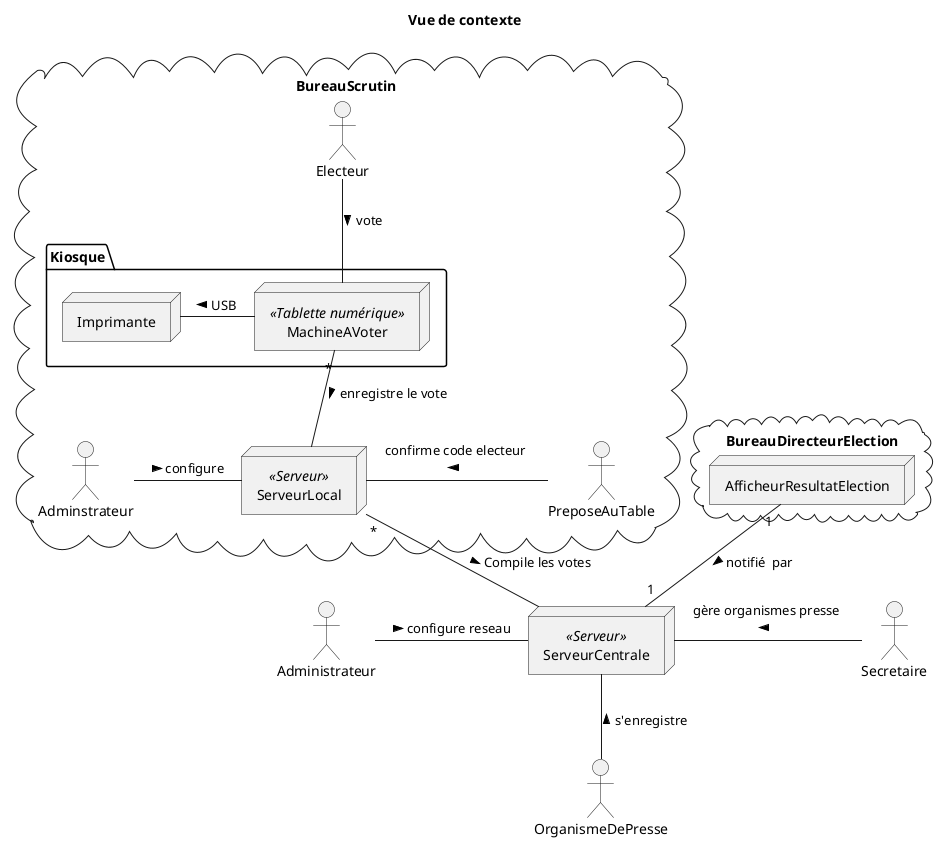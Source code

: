 @startuml déploiement
title Vue de contexte
cloud BureauScrutin{
  package Kiosque {
    node MachineAVoter <<Tablette numérique>> as MAV
    node Imprimante
  }
  Actor Adminstrateur as AL
  Node ServeurLocal <<Serveur>> as SL
  Actor PreposeAuTable as P
  Actor Electeur as E

}

Node ServeurCentrale <<Serveur>> as SC
Actor Secretaire as S
Actor OrganismeDePresse as OP
Actor Administrateur as AC
cloud BureauDirecteurElection{
  node AfficheurResultatElection as ARE 
}
ARE "1" -- "1" SC: notifié  par > 
AL -r- SL: configure >
MAV -l- Imprimante: USB >
E -- MAV: vote >
MAV "*" --  SL: enregistre le vote >
S  -l- SC: gère organismes presse \n <
OP -u-  SC: s'enregistre >
SL "*" -- SC: Compile les votes >
P -l- SL: confirme code electeur \n <
AC -r- SC: configure reseau >

@enduml


@startuml API's
title Vue de contexte
title Vue de contexte
cloud BureauScrutin{
  package Kiosque {
    node MachineAVoter <<Tablette numérique>> as MAV
    node Imprimante
    
  }
  interface "IAdmin" as IAdmin
  interface "IVote" as IV
  interface "IEnregistrementVote" as IEV
  Actor Adminstrateur as AL
  Node ServeurLocal <<Serveur>> as SL
  Actor PreposeAuTable as P
  Actor Electeur as E
  interface "IConfirmeElecteur" as ICE


}

interface "IAdminCentral" as IAdminC
interface "IManageOrganismePress" as IMOP 
interface "IResultatVotes" as IROP
Node ServeurCentrale <<Serveur>> as SC
Actor Secretaire as S
Actor OrganismeDePresse as OP
Actor Administrateur as AC
cloud BureauDirecteurElection{
  node AfficheurResultatElection as ARE 
}

interface "IAfficheur" as IARE
ARE "1" --> "1" IARE
IARE -- SC: notifié  par > 

AL -r-> IAdmin
IAdmin -r- SL: configure >

MAV -l- Imprimante: USB >
E --> IV 
IV -- MAV: vote >

MAV "*" --> IEV 
IEV --  SL: enregistre le vote >

S  --> IMOP 
IMOP --  SC: gère organismes presse \n <

OP -u-> IROP 
IROP -u- SC: s'enregistre >

SL "*" -- SC: Compile les votes >
P --> ICE 
ICE -- SL: confirme code electeur \n <

AC --> IAdminC 
IAdminC -- SC: configure reseau >

@enduml


@startuml classe

package MachineAVoter as MAV {
  class controleurVote
}
package ServeurLocal as SL{
  class Vote 
  ServeurLocal::Candidat "1" -- "*" Vote: recoit
  class ServeurLocal::Electeur {
    code:unsigned long
    confirmationVote: DateTime
  }
  class PreposeTable
}

package ServeurCentrale as SC {

  class OrganismePress {
  nom:String 
  token: String
  url: String
  tokenOrganisme: String
}

class Election


class Candidat {
  id: unsigned long
  nom:String
}

class Circonscription {
  nom:String
}

class PartiePolitique {
  nom:String
}
Candidat -- Circonscription: représente 
Candidat -- PartiePolitique: travaille pour 

class ElecteurVote{
  confirmationVote:dateTime
}

class Electeur{
  prenon:String
  nom:String
  no:String
}
class CandidatVotes {
  nombre:unsigned long
}
class Administrateur
class AfficherresultatElection
class Usager {
  username: String?
  password: String?
}

Electeur "1" -- "*" ElecteurVote: vote 
ElecteurVote "*" -- "1" Election: est pour une élection
Candidat "1" -- "*" CandidatVotes: recoit des 
CandidatVotes -- "1" Election : est pour 




class Secretaire
Secretaire -- OrganismePress: donne accès à >

Secretaire -u-|> Usager
Electeur -u-|> Usager
Administrateur -u-|> Usager

}

@enduml


@startuml  DSS-GestionOrganismePresse
  title Une secretaire ajoute un organisme de presse
  skinparam style strictuml
  participant Secretaire as S
  participant ServeurCentrale as SC
  S->SC: [nom] = getOrganismesDePresse()
  S -> SC: [url:string, token:string] = addOrganisme(tokenSecretaire:String, nom:string)
  S -> SC: removeOrganisme(tokenSecretaire:String, nom:string)

@enduml


@startuml DSS-OrganismePresse
  title Un organisme de presse récupére les résultats de vote
  skinparam style strictuml
  participant OrganismePresse as OP
  participant ServeurCentrale as SC
  OP -> SC: tokenOrganisme:string = login(nom:string, token:string)

  note right of OP: si le mode est synchrone
  OP -> SC: json:string = getResultatsVote(tokenOrganisme:string)

  note right of OP: si le mode est asynchrone
  OP -> SC: json:string = registerCallbackServer(url:string,token:string)
  OP <<-- SC: updateResultatsVote() 

@enduml


@startuml DSS-Vote
  title Un voteur realise un vote
  skinparam style strictuml
  participant MachineAVoter as MAV
  participant ServeurLocal as SL
  participant ServeurCentrale as SC

  participant ":List<>" as LV
  note right of MAV: la liste des candidats est conservé en mémoire cache dans la Machine à voter
  MAV --> SL: candidats:JSON = getCandidats()
  MAV --> SL: v:Vote =  vote(candidat:unsigned long)
  SL --> Vote**:create(candidat:unsigned long)
  SL  --> LV: add(v:Vote)
  
  note right of SL: à chaque 15 minutes
  SL -> SL: votes:JSON = compilerVotes()
  
  activate SL
  SL -> SC: ajouterVotes(votes:JSON)
  deactivate SL


@enduml


